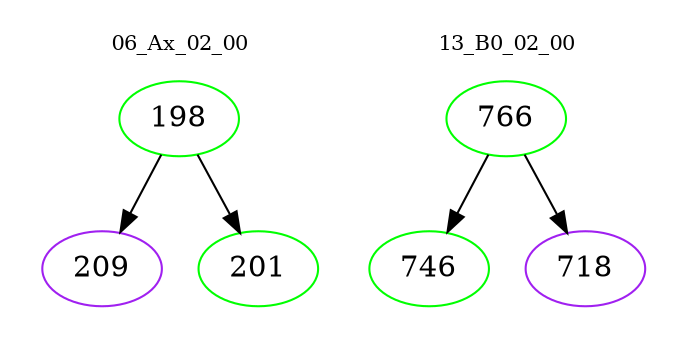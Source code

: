 digraph{
subgraph cluster_0 {
color = white
label = "06_Ax_02_00";
fontsize=10;
T0_198 [label="198", color="green"]
T0_198 -> T0_209 [color="black"]
T0_209 [label="209", color="purple"]
T0_198 -> T0_201 [color="black"]
T0_201 [label="201", color="green"]
}
subgraph cluster_1 {
color = white
label = "13_B0_02_00";
fontsize=10;
T1_766 [label="766", color="green"]
T1_766 -> T1_746 [color="black"]
T1_746 [label="746", color="green"]
T1_766 -> T1_718 [color="black"]
T1_718 [label="718", color="purple"]
}
}
